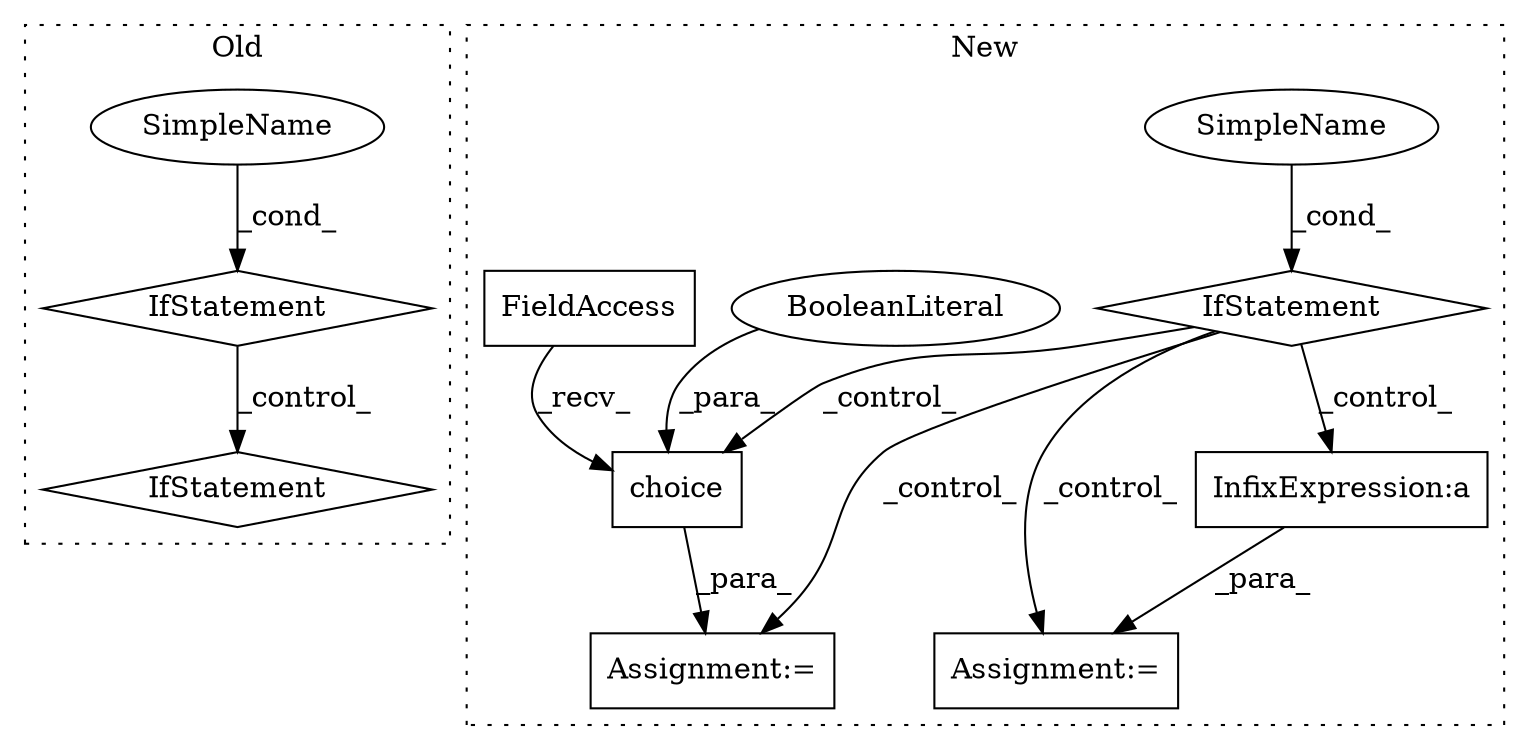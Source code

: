 digraph G {
subgraph cluster0 {
1 [label="IfStatement" a="25" s="18953,18982" l="4,2" shape="diamond"];
8 [label="SimpleName" a="42" s="" l="" shape="ellipse"];
9 [label="IfStatement" a="25" s="19304,19341" l="10,2" shape="diamond"];
label = "Old";
style="dotted";
}
subgraph cluster1 {
2 [label="choice" a="32" s="19325,19361" l="7,1" shape="box"];
3 [label="Assignment:=" a="7" s="19311" l="1" shape="box"];
4 [label="IfStatement" a="25" s="19100,19128" l="4,2" shape="diamond"];
5 [label="SimpleName" a="42" s="" l="" shape="ellipse"];
6 [label="BooleanLiteral" a="9" s="19356" l="5" shape="ellipse"];
7 [label="FieldAccess" a="22" s="19312" l="12" shape="box"];
10 [label="Assignment:=" a="7" s="19609" l="1" shape="box"];
11 [label="InfixExpression:a" a="27" s="19502" l="3" shape="box"];
label = "New";
style="dotted";
}
1 -> 9 [label="_control_"];
2 -> 3 [label="_para_"];
4 -> 3 [label="_control_"];
4 -> 10 [label="_control_"];
4 -> 11 [label="_control_"];
4 -> 2 [label="_control_"];
5 -> 4 [label="_cond_"];
6 -> 2 [label="_para_"];
7 -> 2 [label="_recv_"];
8 -> 1 [label="_cond_"];
11 -> 10 [label="_para_"];
}